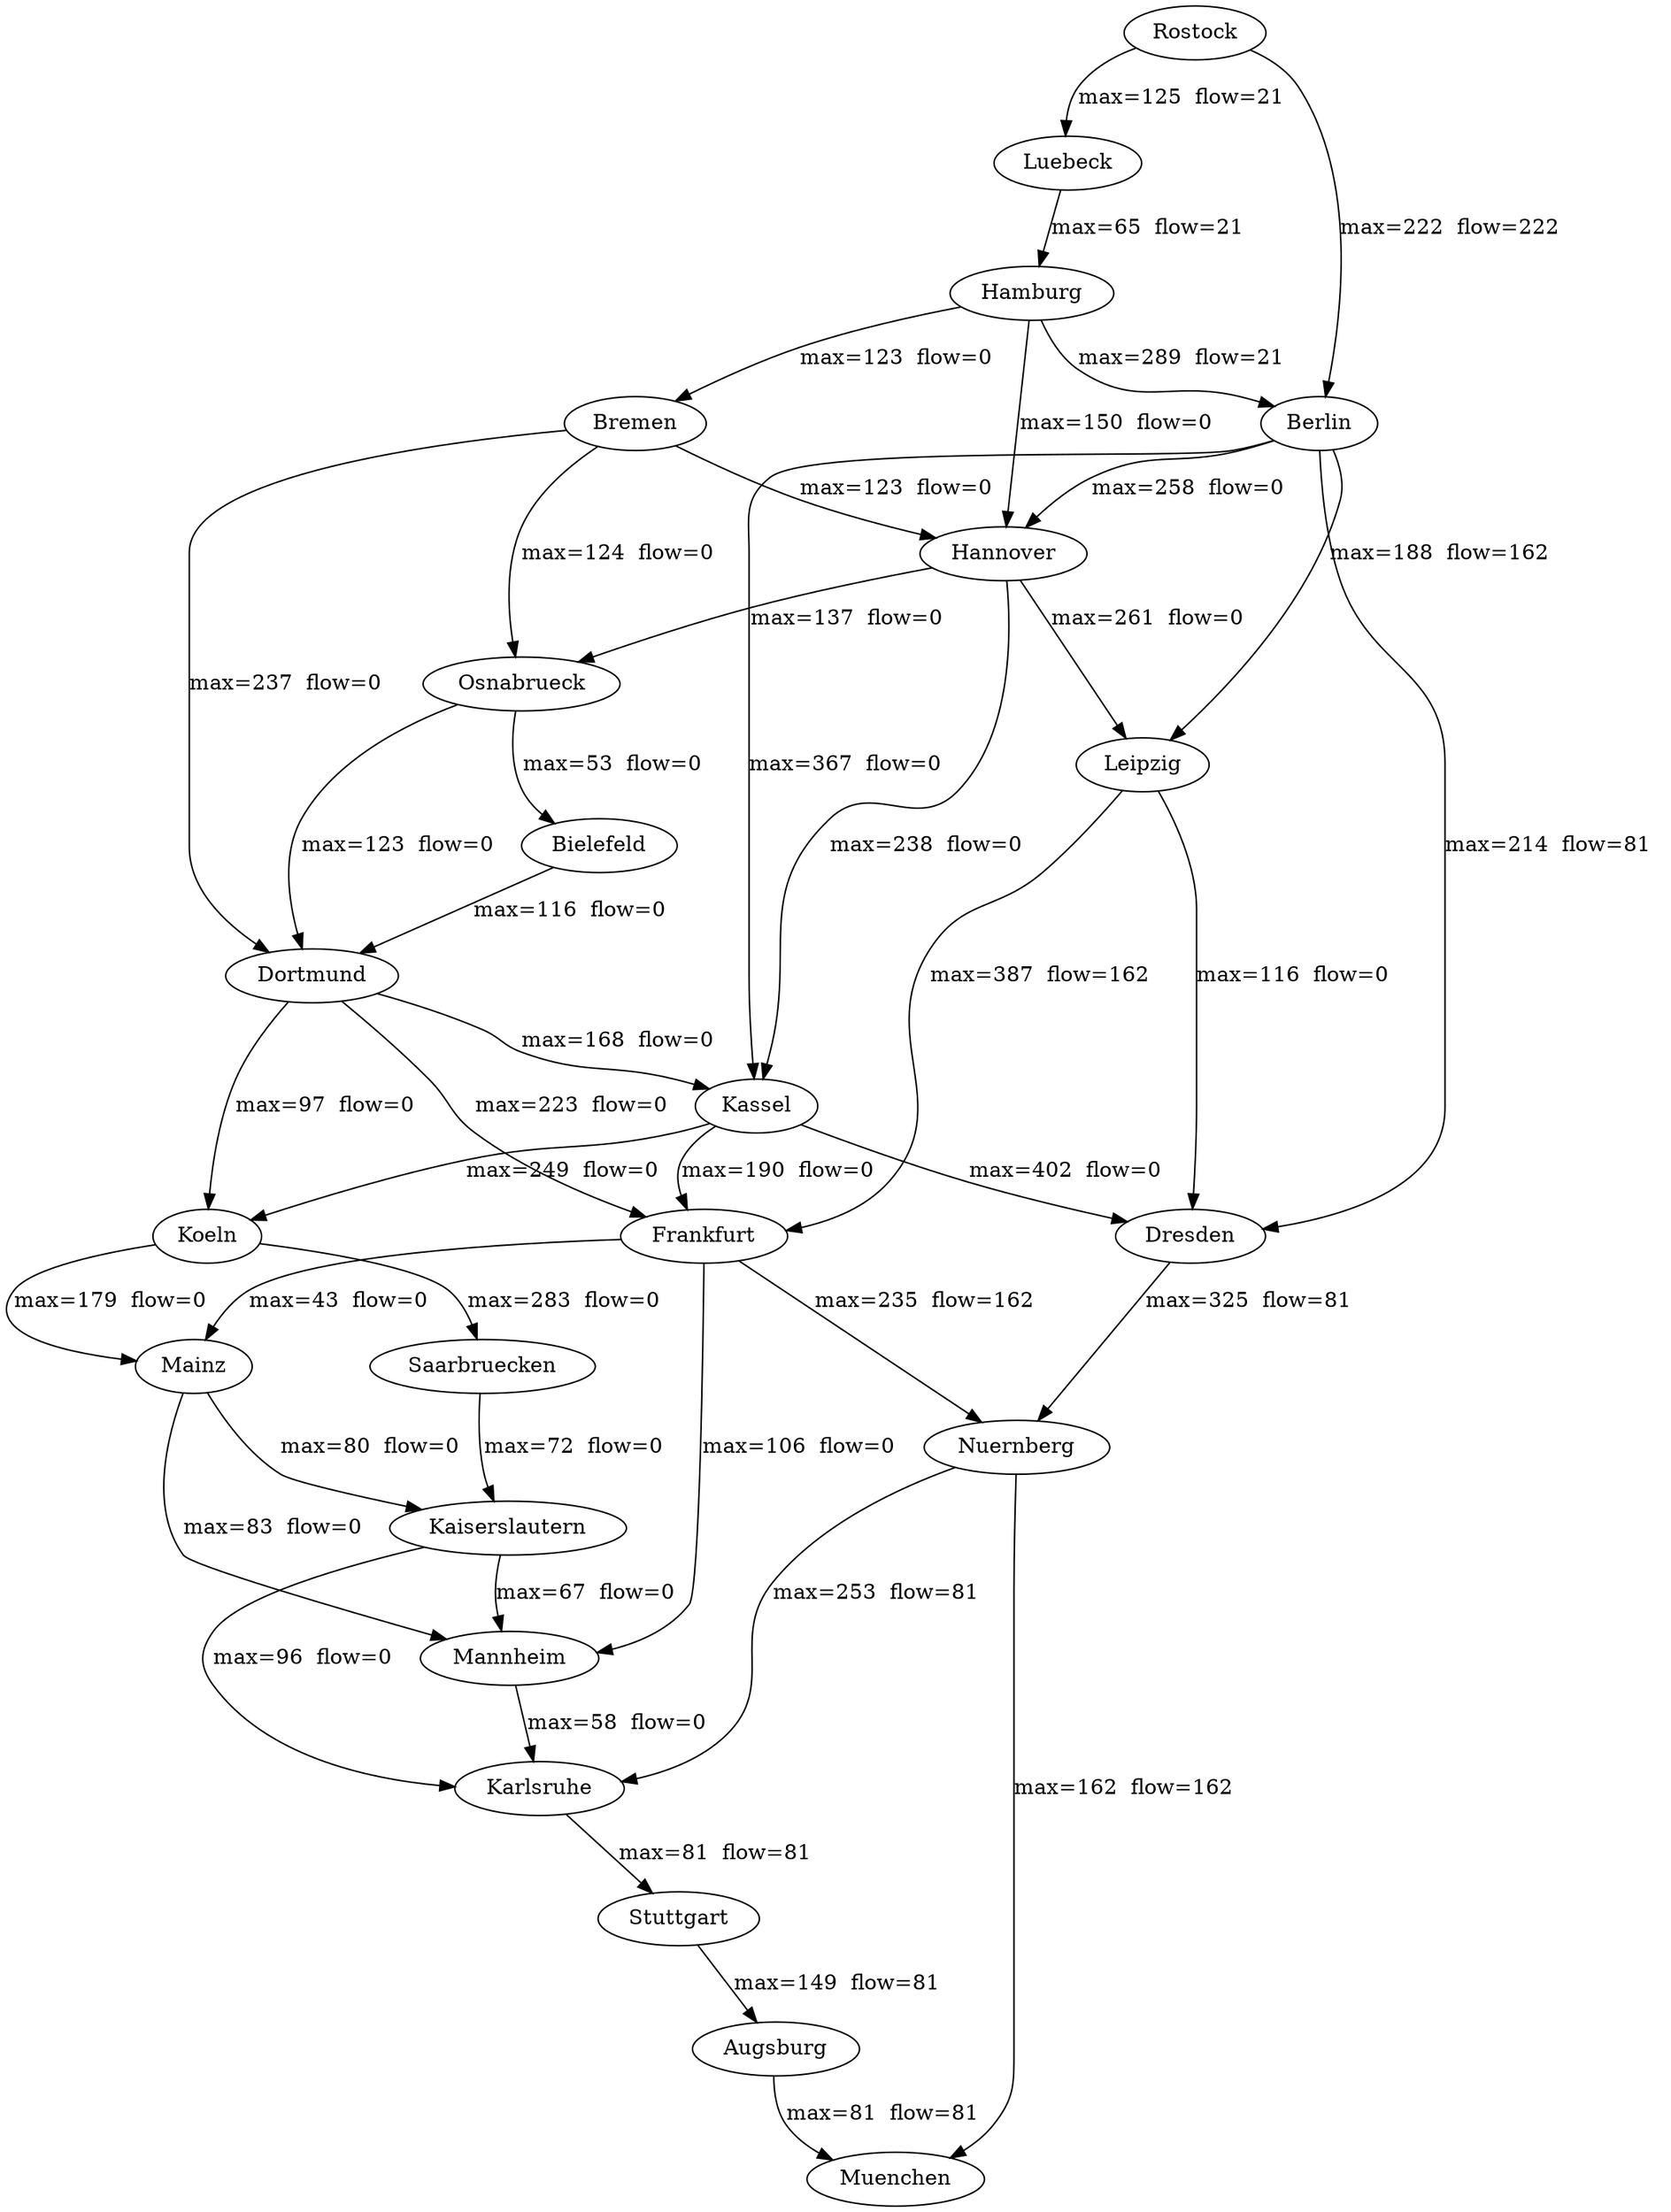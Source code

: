 digraph graph08_f
{
Augsburg
Muenchen
Berlin
Dresden
Hannover
Kassel
Leipzig
Bielefeld
Dortmund
Bremen
Osnabrueck
Frankfurt
Koeln
Nuernberg
Mainz
Mannheim
Hamburg
Kaiserslautern
Karlsruhe
Stuttgart
Saarbruecken
Luebeck
Rostock
Augsburg -> Muenchen [label="max=81  flow=81  "]
Berlin -> Dresden [label="max=214  flow=81  "]
Berlin -> Hannover [label="max=258  flow=0  "]
Berlin -> Kassel [label="max=367  flow=0  "]
Berlin -> Leipzig [label="max=188  flow=162  "]
Dresden -> Nuernberg [label="max=325  flow=81  "]
Hannover -> Kassel [label="max=238  flow=0  "]
Hannover -> Leipzig [label="max=261  flow=0  "]
Hannover -> Osnabrueck [label="max=137  flow=0  "]
Kassel -> Dresden [label="max=402  flow=0  "]
Kassel -> Frankfurt [label="max=190  flow=0  "]
Kassel -> Koeln [label="max=249  flow=0  "]
Leipzig -> Dresden [label="max=116  flow=0  "]
Leipzig -> Frankfurt [label="max=387  flow=162  "]
Bielefeld -> Dortmund [label="max=116  flow=0  "]
Dortmund -> Kassel [label="max=168  flow=0  "]
Dortmund -> Frankfurt [label="max=223  flow=0  "]
Dortmund -> Koeln [label="max=97  flow=0  "]
Bremen -> Hannover [label="max=123  flow=0  "]
Bremen -> Dortmund [label="max=237  flow=0  "]
Bremen -> Osnabrueck [label="max=124  flow=0  "]
Osnabrueck -> Bielefeld [label="max=53  flow=0  "]
Osnabrueck -> Dortmund [label="max=123  flow=0  "]
Frankfurt -> Nuernberg [label="max=235  flow=162  "]
Frankfurt -> Mainz [label="max=43  flow=0  "]
Frankfurt -> Mannheim [label="max=106  flow=0  "]
Koeln -> Mainz [label="max=179  flow=0  "]
Koeln -> Saarbruecken [label="max=283  flow=0  "]
Nuernberg -> Muenchen [label="max=162  flow=162  "]
Nuernberg -> Karlsruhe [label="max=253  flow=81  "]
Mainz -> Mannheim [label="max=83  flow=0  "]
Mainz -> Kaiserslautern [label="max=80  flow=0  "]
Mannheim -> Karlsruhe [label="max=58  flow=0  "]
Hamburg -> Berlin [label="max=289  flow=21  "]
Hamburg -> Hannover [label="max=150  flow=0  "]
Hamburg -> Bremen [label="max=123  flow=0  "]
Kaiserslautern -> Mannheim [label="max=67  flow=0  "]
Kaiserslautern -> Karlsruhe [label="max=96  flow=0  "]
Karlsruhe -> Stuttgart [label="max=81  flow=81  "]
Stuttgart -> Augsburg [label="max=149  flow=81  "]
Saarbruecken -> Kaiserslautern [label="max=72  flow=0  "]
Luebeck -> Hamburg [label="max=65  flow=21  "]
Rostock -> Berlin [label="max=222  flow=222  "]
Rostock -> Luebeck [label="max=125  flow=21  "]
}
